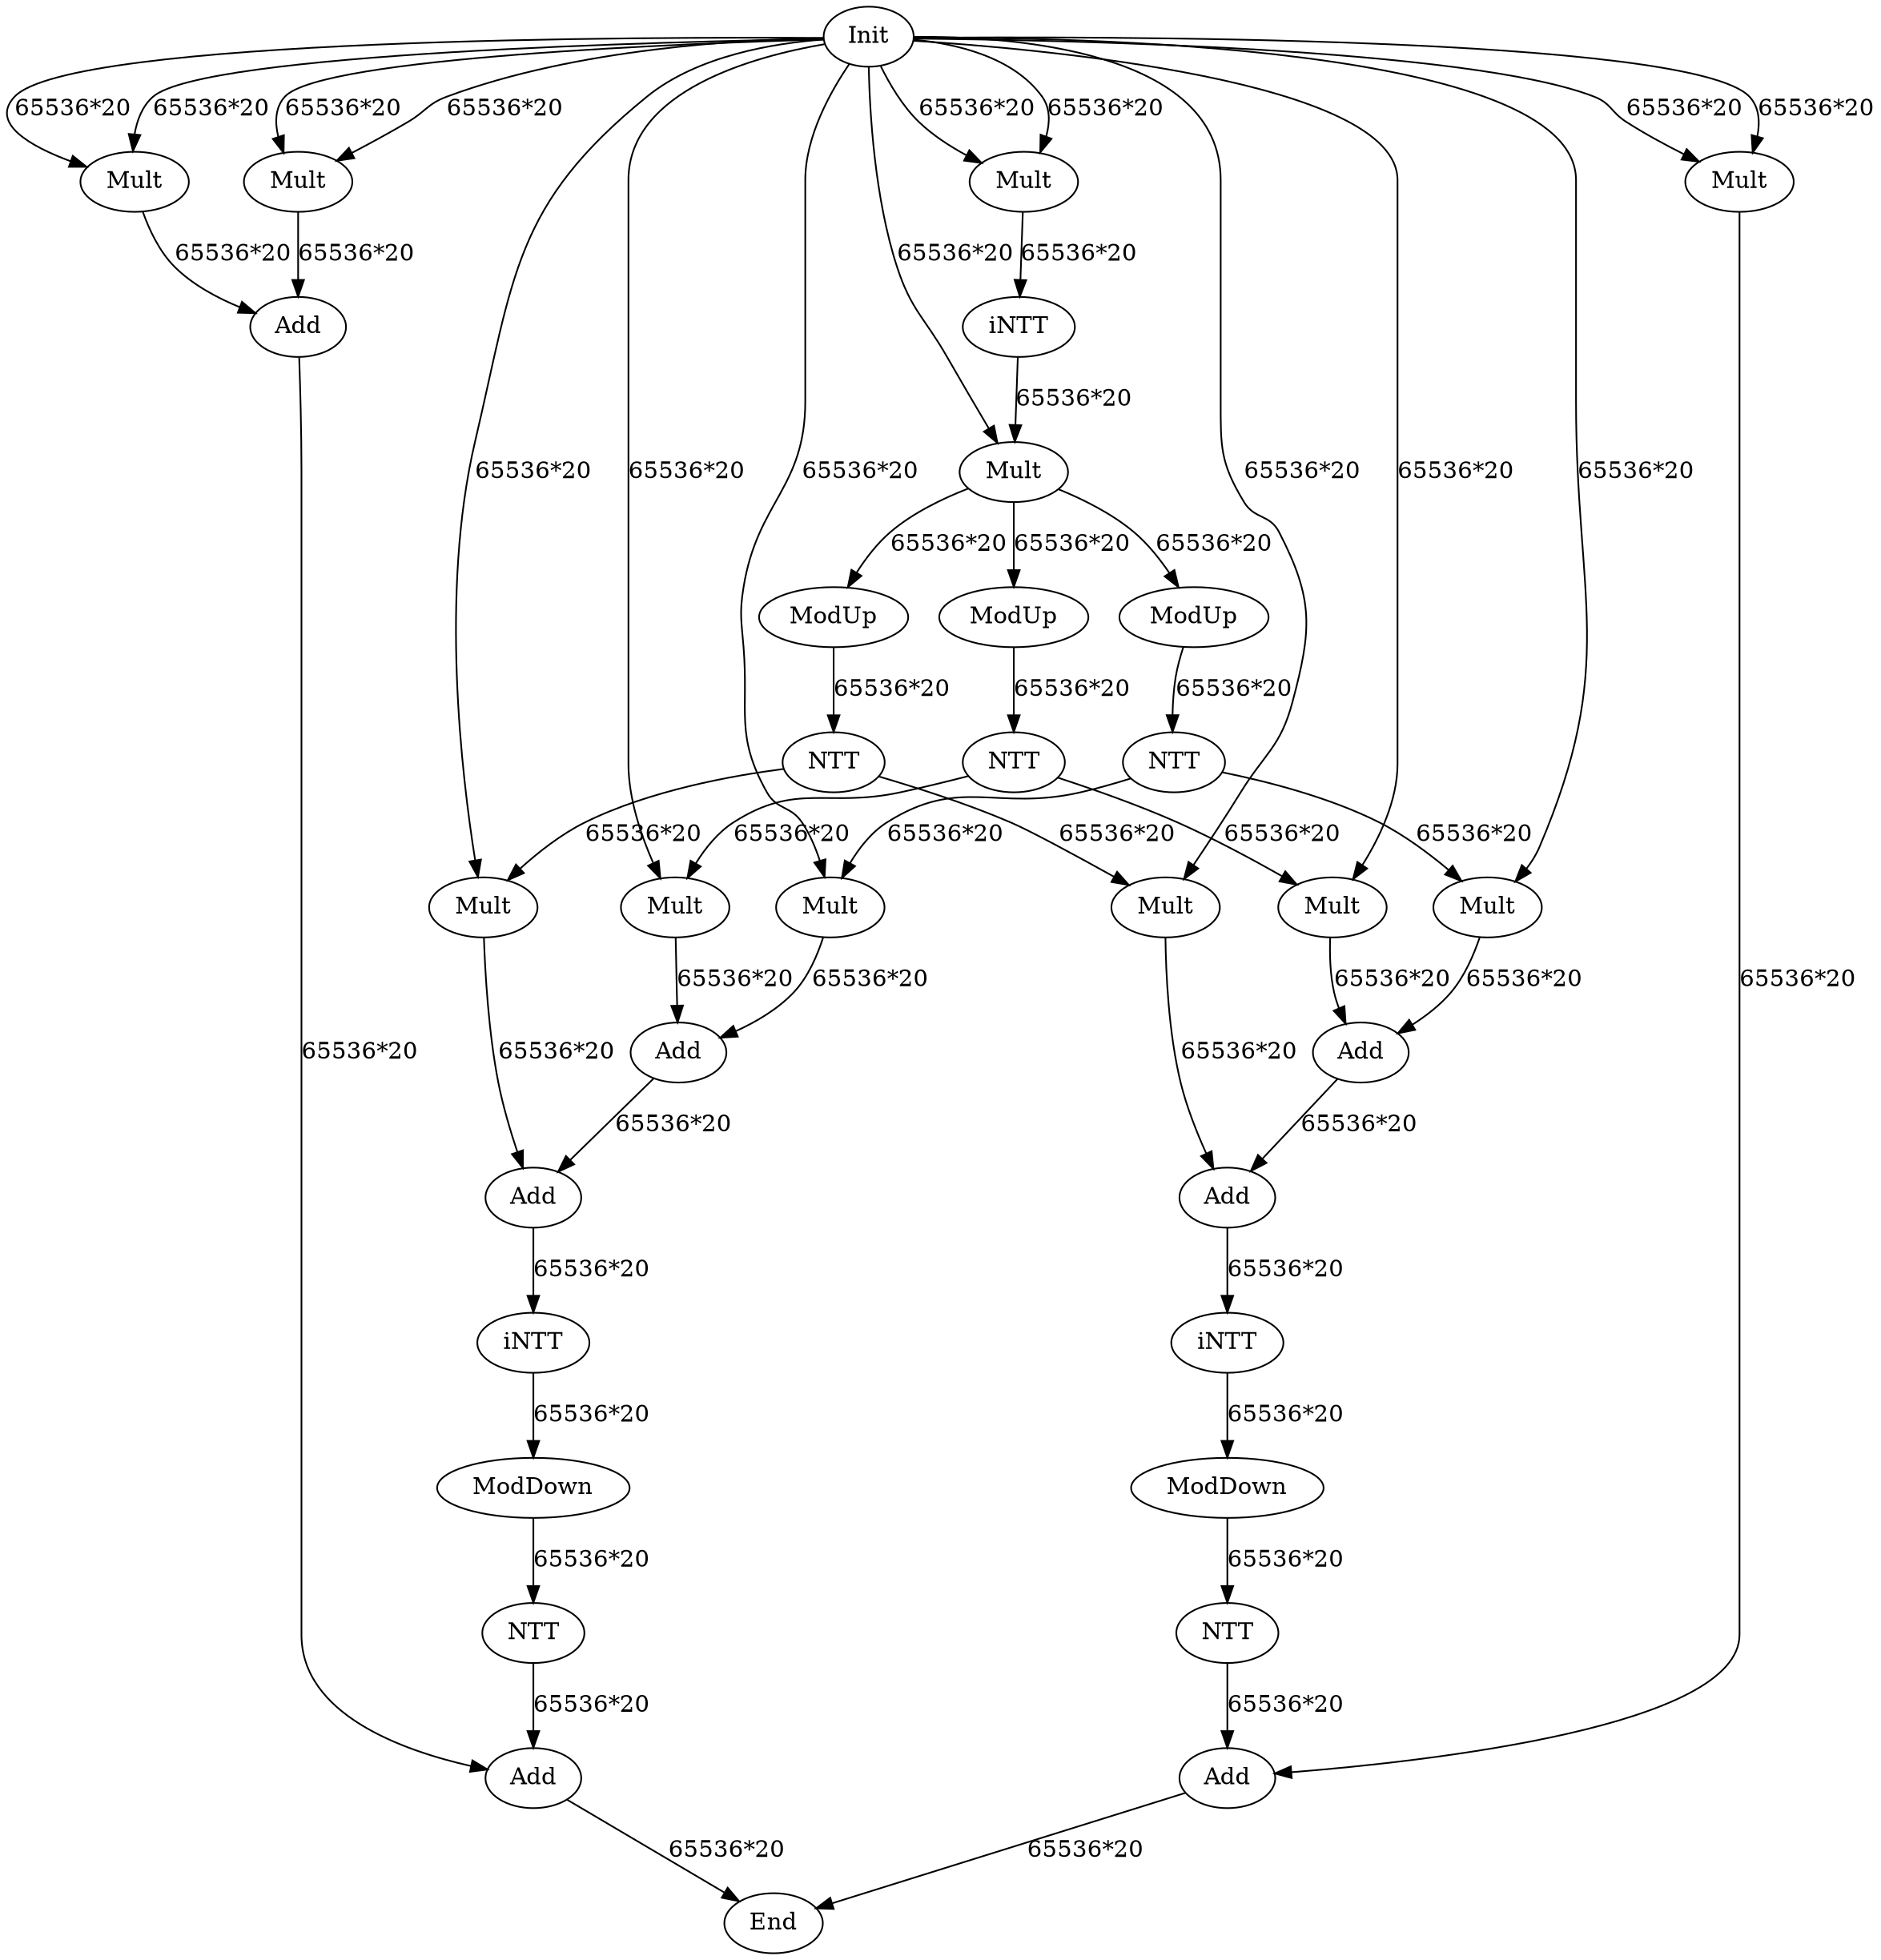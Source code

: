 digraph G {
Init[label="Init"];
Mult_AxAx[label="Mult"];
Mult_AxBx[label="Mult"];
Mult_BxAx[label="Mult"];
Mult_BxBx[label="Mult"];
Add_AxBx[label="Add"];
iNTT[label="iNTT"];
Mult_Decomp[label="Mult"];
ModUp_0[label="ModUp"];
ModUp_1[label="ModUp"];
ModUp_2[label="ModUp"];
NTT_0[label="NTT"];
NTT_1[label="NTT"];
NTT_2[label="NTT"];
MultKey_0_ax[label="Mult"];
MultKey_0_bx[label="Mult"];
MultKey_1_ax[label="Mult"];
MultKey_1_bx[label="Mult"];
MultKey_2_ax[label="Mult"];
MultKey_2_bx[label="Mult"];
AddAccum_1_ax[label="Add"];
AddAccum_1_bx[label="Add"];
AddAccum_2_ax[label="Add"];
AddAccum_2_bx[label="Add"];
iNTT_ax[label="iNTT"];
iNTT_bx[label="iNTT"];
ModDown_ax[label="ModDown"];
ModDown_bx[label="ModDown"];
NTT_ax[label="NTT"];
NTT_bx[label="NTT"];
Add_ax[label="Add"];
Add_bx[label="Add"];
End[label="End"];
Init -> Mult_AxAx[label="65536*20"];    
Init -> Mult_AxAx[label="65536*20"];
Init -> Mult_AxBx[label="65536*20"];
Init -> Mult_AxBx[label="65536*20"];
Init -> Mult_BxAx[label="65536*20"];
Init -> Mult_BxAx[label="65536*20"];
Init -> Mult_BxBx[label="65536*20"];
Init -> Mult_BxBx[label="65536*20"];
Init -> MultKey_0_ax[label="65536*20"];
Init -> MultKey_0_bx[label="65536*20"];
Init -> MultKey_1_ax[label="65536*20"];
Init -> MultKey_1_bx[label="65536*20"];
Init -> MultKey_2_ax[label="65536*20"];
Init -> MultKey_2_bx[label="65536*20"]; 
Init -> Mult_Decomp[label="65536*20"];
Mult_AxBx -> Add_AxBx[label="65536*20"];
Mult_BxAx -> Add_AxBx[label="65536*20"];
Mult_AxAx -> iNTT[label="65536*20"];
iNTT -> Mult_Decomp[label="65536*20"];
Mult_Decomp -> ModUp_0[label="65536*20"];
Mult_Decomp -> ModUp_1[label="65536*20"];
Mult_Decomp -> ModUp_2[label="65536*20"];
ModUp_0 -> NTT_0[label="65536*20"];
ModUp_1 -> NTT_1[label="65536*20"];
ModUp_2 -> NTT_2[label="65536*20"];
NTT_0 -> MultKey_0_ax[label="65536*20"];
NTT_0 -> MultKey_0_bx[label="65536*20"];
NTT_1 -> MultKey_1_ax[label="65536*20"];
NTT_1 -> MultKey_1_bx[label="65536*20"];
NTT_2 -> MultKey_2_ax[label="65536*20"];
NTT_2 -> MultKey_2_bx[label="65536*20"];
MultKey_0_ax -> AddAccum_1_ax[label="65536*20"];
MultKey_0_bx -> AddAccum_1_bx[label="65536*20"];
MultKey_1_ax -> AddAccum_1_ax[label="65536*20"];
MultKey_1_bx -> AddAccum_1_bx[label="65536*20"];
MultKey_2_ax -> AddAccum_2_ax[label="65536*20"];
MultKey_2_bx -> AddAccum_2_bx[label="65536*20"];
AddAccum_1_ax -> AddAccum_2_ax[label="65536*20"];
AddAccum_1_bx -> AddAccum_2_bx[label="65536*20"];
AddAccum_2_ax -> iNTT_ax[label="65536*20"];
AddAccum_2_bx -> iNTT_bx[label="65536*20"];
iNTT_ax -> ModDown_ax[label="65536*20"];
iNTT_bx -> ModDown_bx[label="65536*20"];
ModDown_ax -> NTT_ax[label="65536*20"];
ModDown_bx -> NTT_bx[label="65536*20"];
NTT_ax -> Add_ax[label="65536*20"];
NTT_bx -> Add_bx[label="65536*20"];
Add_AxBx -> Add_ax[label="65536*20"];
Mult_BxBx -> Add_bx[label="65536*20"];
Add_ax -> End[label="65536*20"];
Add_bx -> End[label="65536*20"];
}
